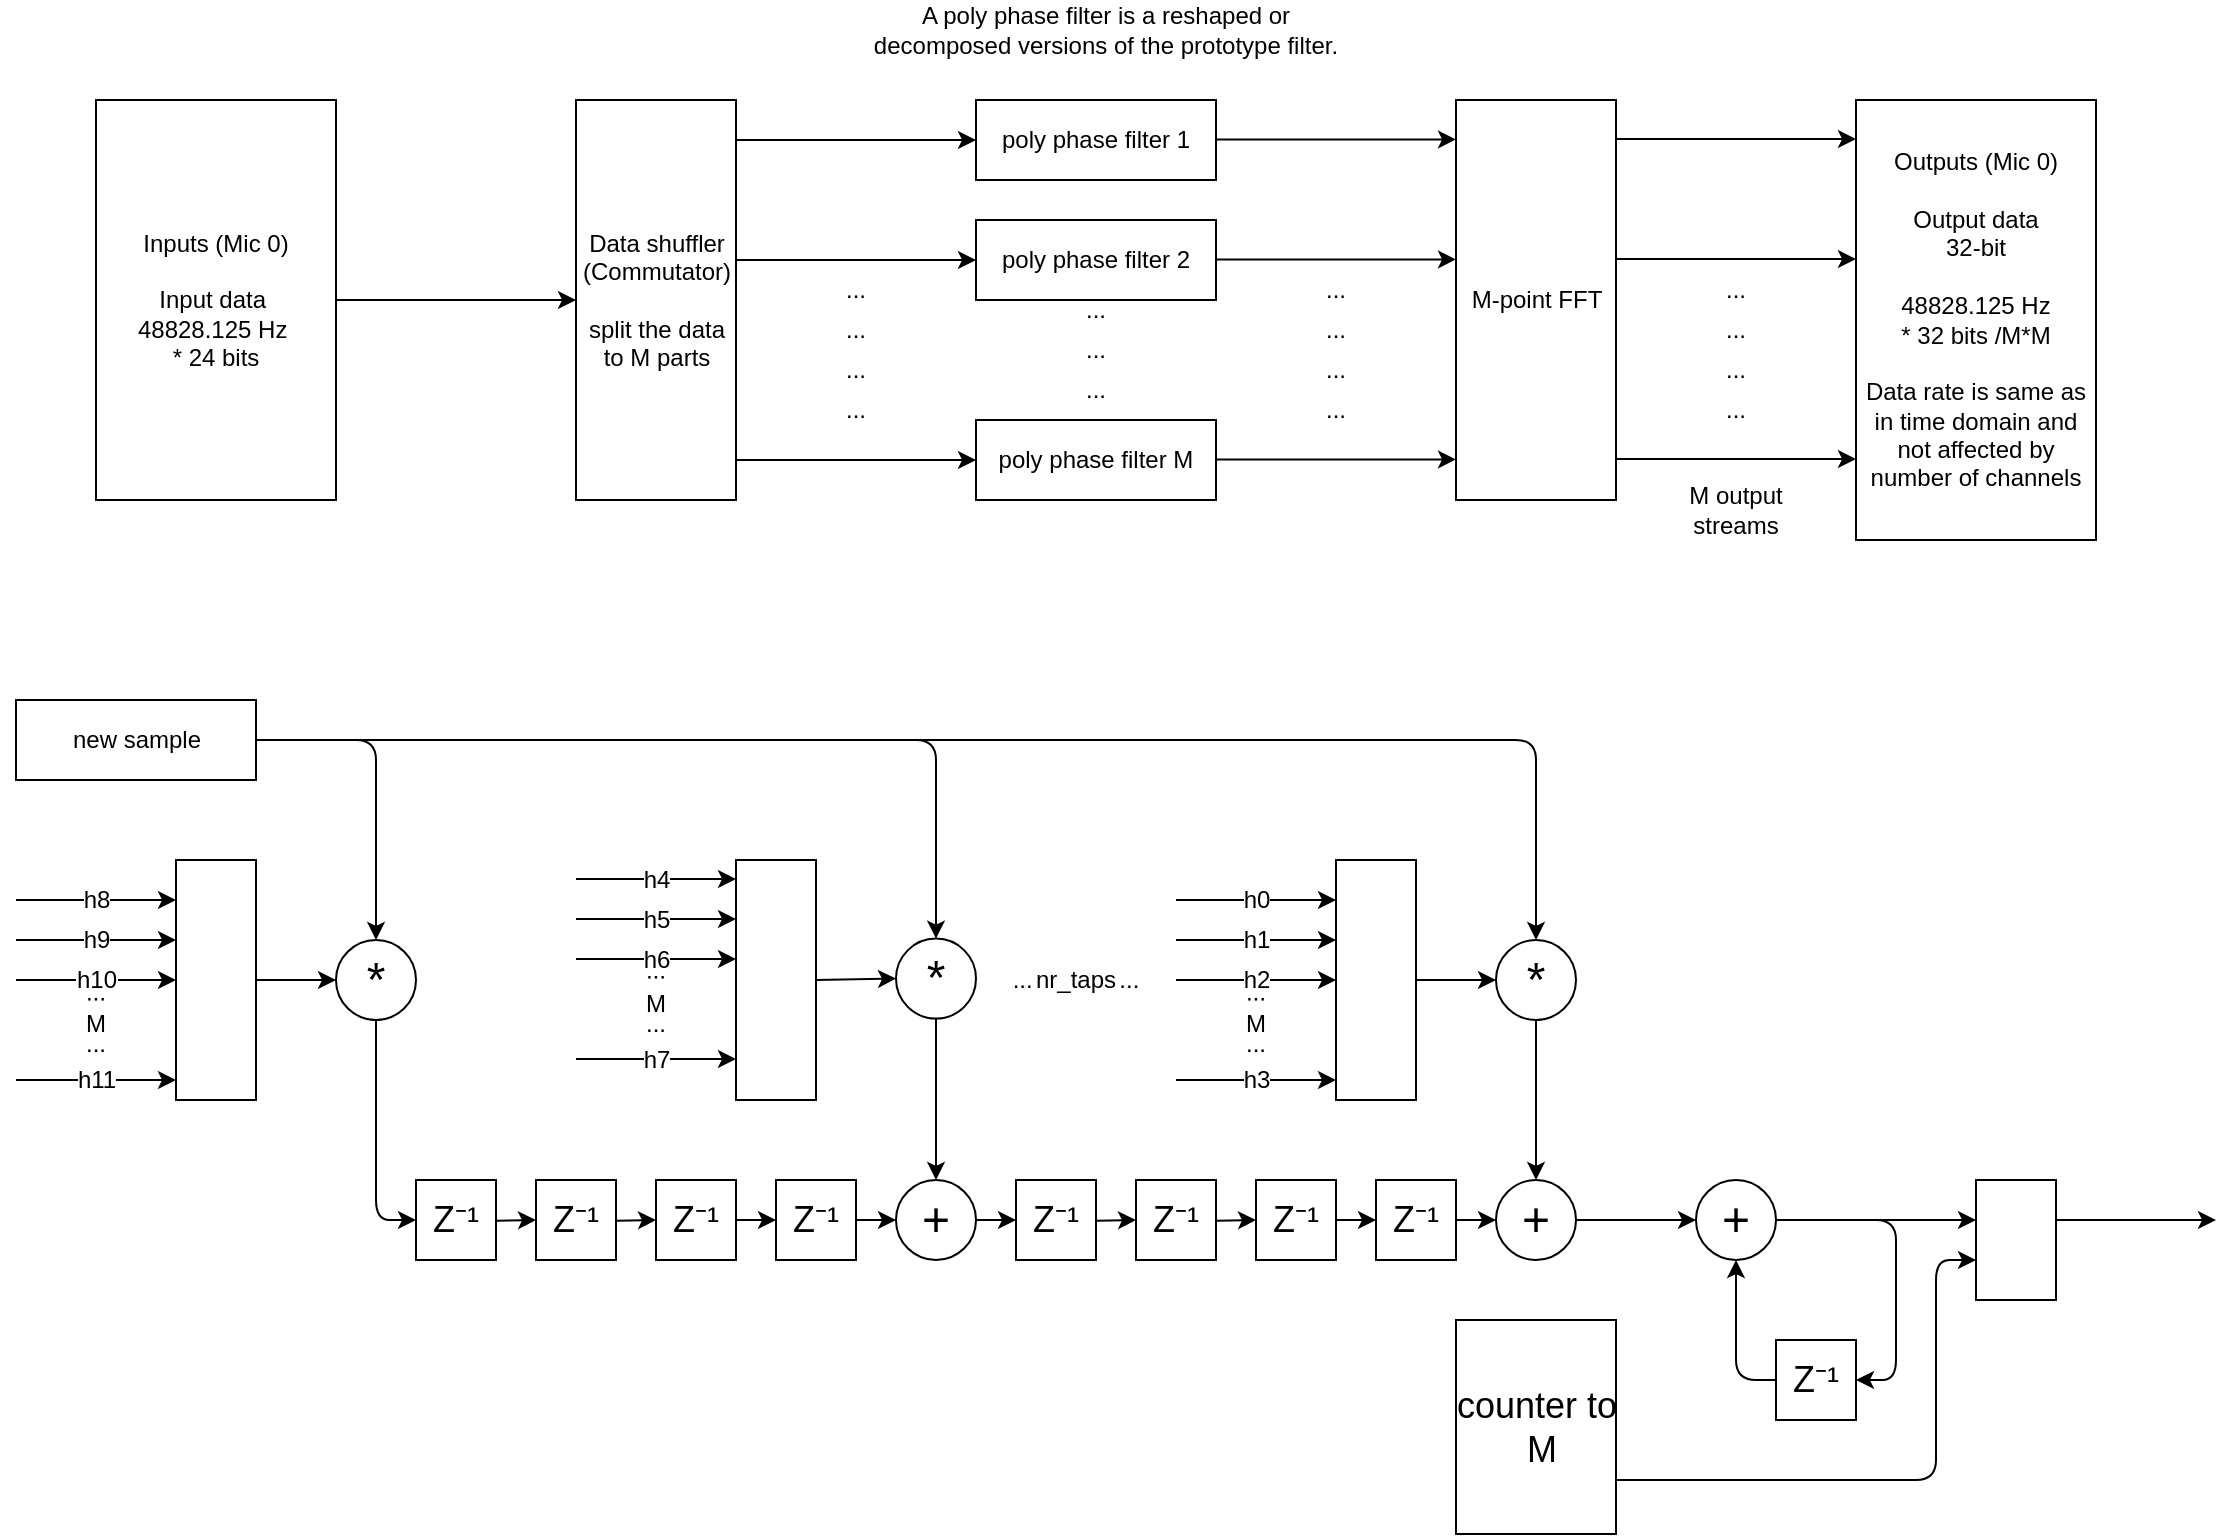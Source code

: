 <mxfile>
    <diagram id="3QlT6DwfzzuYh7fmRo1O" name="Page-1">
        <mxGraphModel dx="503" dy="421" grid="1" gridSize="10" guides="1" tooltips="1" connect="1" arrows="1" fold="1" page="1" pageScale="1" pageWidth="1169" pageHeight="827" math="0" shadow="0">
            <root>
                <mxCell id="0"/>
                <mxCell id="1" parent="0"/>
                <mxCell id="2" value="Inputs (Mic 0)&lt;br&gt;&lt;br&gt;&lt;span style=&quot;&quot;&gt;Input data&amp;nbsp;&lt;/span&gt;&lt;br style=&quot;&quot;&gt;&lt;span style=&quot;&quot;&gt;48828.125 Hz&amp;nbsp;&lt;br&gt;&lt;/span&gt;&lt;span style=&quot;&quot;&gt;* 24 bits&lt;/span&gt;" style="rounded=0;whiteSpace=wrap;html=1;" parent="1" vertex="1">
                    <mxGeometry x="80" y="100" width="120" height="200" as="geometry"/>
                </mxCell>
                <mxCell id="4" value="Data shuffler&lt;br&gt;(Commutator)&lt;br&gt;&lt;br&gt;split the data&lt;br&gt;to M parts" style="externalPins=0;recursiveResize=0;shadow=0;dashed=0;align=center;html=1;strokeWidth=1;shape=mxgraph.rtl.abstract.entity;container=1;collapsible=0;kind=sequential;drawPins=0;left=3;right=2;bottom=0;top=0;" parent="1" vertex="1">
                    <mxGeometry x="320" y="100" width="80" height="200" as="geometry"/>
                </mxCell>
                <mxCell id="6" value="" style="endArrow=classic;html=1;" parent="1" edge="1">
                    <mxGeometry width="50" height="50" relative="1" as="geometry">
                        <mxPoint x="200" y="200" as="sourcePoint"/>
                        <mxPoint x="320" y="200" as="targetPoint"/>
                    </mxGeometry>
                </mxCell>
                <mxCell id="8" value="" style="endArrow=classic;html=1;" parent="1" edge="1">
                    <mxGeometry width="50" height="50" relative="1" as="geometry">
                        <mxPoint x="400" y="120" as="sourcePoint"/>
                        <mxPoint x="520" y="120" as="targetPoint"/>
                    </mxGeometry>
                </mxCell>
                <mxCell id="9" value="" style="endArrow=classic;html=1;" parent="1" edge="1">
                    <mxGeometry width="50" height="50" relative="1" as="geometry">
                        <mxPoint x="400" y="180" as="sourcePoint"/>
                        <mxPoint x="520" y="180" as="targetPoint"/>
                    </mxGeometry>
                </mxCell>
                <mxCell id="10" value="" style="endArrow=classic;html=1;" parent="1" edge="1">
                    <mxGeometry width="50" height="50" relative="1" as="geometry">
                        <mxPoint x="400" y="280" as="sourcePoint"/>
                        <mxPoint x="520" y="280" as="targetPoint"/>
                    </mxGeometry>
                </mxCell>
                <mxCell id="12" value="..." style="text;html=1;strokeColor=none;fillColor=none;align=center;verticalAlign=middle;whiteSpace=wrap;rounded=0;" parent="1" vertex="1">
                    <mxGeometry x="430" y="200" width="60" height="30" as="geometry"/>
                </mxCell>
                <mxCell id="13" value="..." style="text;html=1;strokeColor=none;fillColor=none;align=center;verticalAlign=middle;whiteSpace=wrap;rounded=0;" parent="1" vertex="1">
                    <mxGeometry x="430" y="240" width="60" height="30" as="geometry"/>
                </mxCell>
                <mxCell id="14" value="..." style="text;html=1;strokeColor=none;fillColor=none;align=center;verticalAlign=middle;whiteSpace=wrap;rounded=0;" parent="1" vertex="1">
                    <mxGeometry x="430" y="180" width="60" height="30" as="geometry"/>
                </mxCell>
                <mxCell id="15" value="..." style="text;html=1;strokeColor=none;fillColor=none;align=center;verticalAlign=middle;whiteSpace=wrap;rounded=0;" parent="1" vertex="1">
                    <mxGeometry x="430" y="220" width="60" height="30" as="geometry"/>
                </mxCell>
                <mxCell id="17" value="poly phase filter 1" style="rounded=0;whiteSpace=wrap;html=1;" parent="1" vertex="1">
                    <mxGeometry x="520" y="100" width="120" height="40" as="geometry"/>
                </mxCell>
                <mxCell id="18" value="poly phase filter M" style="rounded=0;whiteSpace=wrap;html=1;" parent="1" vertex="1">
                    <mxGeometry x="520" y="260" width="120" height="40" as="geometry"/>
                </mxCell>
                <mxCell id="19" value="poly phase filter 2" style="rounded=0;whiteSpace=wrap;html=1;" parent="1" vertex="1">
                    <mxGeometry x="520" y="160" width="120" height="40" as="geometry"/>
                </mxCell>
                <mxCell id="20" value="..." style="text;html=1;strokeColor=none;fillColor=none;align=center;verticalAlign=middle;whiteSpace=wrap;rounded=0;" parent="1" vertex="1">
                    <mxGeometry x="550" y="210" width="60" height="30" as="geometry"/>
                </mxCell>
                <mxCell id="21" value="..." style="text;html=1;strokeColor=none;fillColor=none;align=center;verticalAlign=middle;whiteSpace=wrap;rounded=0;" parent="1" vertex="1">
                    <mxGeometry x="550" y="230" width="60" height="30" as="geometry"/>
                </mxCell>
                <mxCell id="22" value="..." style="text;html=1;strokeColor=none;fillColor=none;align=center;verticalAlign=middle;whiteSpace=wrap;rounded=0;" parent="1" vertex="1">
                    <mxGeometry x="550" y="190" width="60" height="30" as="geometry"/>
                </mxCell>
                <mxCell id="23" value="M-point FFT" style="externalPins=0;recursiveResize=0;shadow=0;dashed=0;align=center;html=1;strokeWidth=1;shape=mxgraph.rtl.abstract.entity;container=1;collapsible=0;kind=sequential;drawPins=0;left=3;right=2;bottom=0;top=0;" parent="1" vertex="1">
                    <mxGeometry x="760" y="100" width="80" height="200" as="geometry"/>
                </mxCell>
                <mxCell id="25" value="" style="endArrow=classic;html=1;" parent="1" edge="1">
                    <mxGeometry width="50" height="50" relative="1" as="geometry">
                        <mxPoint x="640" y="119.71" as="sourcePoint"/>
                        <mxPoint x="760" y="119.71" as="targetPoint"/>
                    </mxGeometry>
                </mxCell>
                <mxCell id="26" value="" style="endArrow=classic;html=1;" parent="1" edge="1">
                    <mxGeometry width="50" height="50" relative="1" as="geometry">
                        <mxPoint x="640" y="179.71" as="sourcePoint"/>
                        <mxPoint x="760" y="179.71" as="targetPoint"/>
                    </mxGeometry>
                </mxCell>
                <mxCell id="27" value="" style="endArrow=classic;html=1;" parent="1" edge="1">
                    <mxGeometry width="50" height="50" relative="1" as="geometry">
                        <mxPoint x="640" y="279.71" as="sourcePoint"/>
                        <mxPoint x="760" y="279.71" as="targetPoint"/>
                    </mxGeometry>
                </mxCell>
                <mxCell id="28" value="..." style="text;html=1;strokeColor=none;fillColor=none;align=center;verticalAlign=middle;whiteSpace=wrap;rounded=0;" parent="1" vertex="1">
                    <mxGeometry x="670" y="199.71" width="60" height="30" as="geometry"/>
                </mxCell>
                <mxCell id="29" value="..." style="text;html=1;strokeColor=none;fillColor=none;align=center;verticalAlign=middle;whiteSpace=wrap;rounded=0;" parent="1" vertex="1">
                    <mxGeometry x="670" y="239.71" width="60" height="30" as="geometry"/>
                </mxCell>
                <mxCell id="30" value="..." style="text;html=1;strokeColor=none;fillColor=none;align=center;verticalAlign=middle;whiteSpace=wrap;rounded=0;" parent="1" vertex="1">
                    <mxGeometry x="670" y="179.71" width="60" height="30" as="geometry"/>
                </mxCell>
                <mxCell id="31" value="..." style="text;html=1;strokeColor=none;fillColor=none;align=center;verticalAlign=middle;whiteSpace=wrap;rounded=0;" parent="1" vertex="1">
                    <mxGeometry x="670" y="219.71" width="60" height="30" as="geometry"/>
                </mxCell>
                <mxCell id="38" value="&lt;span class=&quot;citation-0 recitation&quot;&gt;&lt;/span&gt;A poly phase filter is a reshaped&lt;span style=&quot;&quot; class=&quot;citation-0 recitation&quot;&gt; or &lt;/span&gt;decomposed&lt;span style=&quot;&quot; class=&quot;citation-0 recitation citation-end-0&quot;&gt; versions of the prototype filter.&lt;/span&gt;" style="text;html=1;strokeColor=none;fillColor=none;align=center;verticalAlign=middle;whiteSpace=wrap;rounded=0;" parent="1" vertex="1">
                    <mxGeometry x="465" y="50" width="240" height="30" as="geometry"/>
                </mxCell>
                <mxCell id="39" value="" style="endArrow=classic;html=1;" parent="1" edge="1">
                    <mxGeometry width="50" height="50" relative="1" as="geometry">
                        <mxPoint x="840" y="119.55" as="sourcePoint"/>
                        <mxPoint x="960" y="119.55" as="targetPoint"/>
                    </mxGeometry>
                </mxCell>
                <mxCell id="40" value="" style="endArrow=classic;html=1;" parent="1" edge="1">
                    <mxGeometry width="50" height="50" relative="1" as="geometry">
                        <mxPoint x="840" y="179.55" as="sourcePoint"/>
                        <mxPoint x="960" y="179.55" as="targetPoint"/>
                    </mxGeometry>
                </mxCell>
                <mxCell id="41" value="" style="endArrow=classic;html=1;" parent="1" edge="1">
                    <mxGeometry width="50" height="50" relative="1" as="geometry">
                        <mxPoint x="840" y="279.55" as="sourcePoint"/>
                        <mxPoint x="960" y="279.55" as="targetPoint"/>
                    </mxGeometry>
                </mxCell>
                <mxCell id="42" value="..." style="text;html=1;strokeColor=none;fillColor=none;align=center;verticalAlign=middle;whiteSpace=wrap;rounded=0;" parent="1" vertex="1">
                    <mxGeometry x="870" y="199.55" width="60" height="30" as="geometry"/>
                </mxCell>
                <mxCell id="43" value="..." style="text;html=1;strokeColor=none;fillColor=none;align=center;verticalAlign=middle;whiteSpace=wrap;rounded=0;" parent="1" vertex="1">
                    <mxGeometry x="870" y="239.55" width="60" height="30" as="geometry"/>
                </mxCell>
                <mxCell id="44" value="..." style="text;html=1;strokeColor=none;fillColor=none;align=center;verticalAlign=middle;whiteSpace=wrap;rounded=0;" parent="1" vertex="1">
                    <mxGeometry x="870" y="179.55" width="60" height="30" as="geometry"/>
                </mxCell>
                <mxCell id="45" value="..." style="text;html=1;strokeColor=none;fillColor=none;align=center;verticalAlign=middle;whiteSpace=wrap;rounded=0;" parent="1" vertex="1">
                    <mxGeometry x="870" y="219.55" width="60" height="30" as="geometry"/>
                </mxCell>
                <mxCell id="46" value="M output streams" style="text;html=1;strokeColor=none;fillColor=none;align=center;verticalAlign=middle;whiteSpace=wrap;rounded=0;" parent="1" vertex="1">
                    <mxGeometry x="860" y="290" width="80" height="30" as="geometry"/>
                </mxCell>
                <mxCell id="48" value="Outputs (Mic 0)&lt;br&gt;&lt;br&gt;Output data&lt;br&gt;32-bit&lt;br&gt;&lt;br&gt;48828.125 Hz&lt;br&gt;* 32 bits /M*M&lt;br&gt;&lt;br&gt;Data rate is same as in time domain and not affected by number of channels" style="rounded=0;whiteSpace=wrap;html=1;" parent="1" vertex="1">
                    <mxGeometry x="960" y="100" width="120" height="220" as="geometry"/>
                </mxCell>
                <mxCell id="54" style="edgeStyle=none;html=1;exitX=0;exitY=0;exitDx=120;exitDy=20;exitPerimeter=0;entryX=0.5;entryY=0;entryDx=0;entryDy=0;" edge="1" parent="1" source="49" target="53">
                    <mxGeometry relative="1" as="geometry">
                        <Array as="points">
                            <mxPoint x="220" y="420"/>
                        </Array>
                    </mxGeometry>
                </mxCell>
                <mxCell id="139" style="edgeStyle=none;html=1;entryX=0.5;entryY=0;entryDx=0;entryDy=0;fontSize=12;" edge="1" parent="1" source="49" target="92">
                    <mxGeometry relative="1" as="geometry">
                        <Array as="points">
                            <mxPoint x="500" y="420"/>
                        </Array>
                    </mxGeometry>
                </mxCell>
                <mxCell id="140" style="edgeStyle=none;html=1;entryX=0.5;entryY=0;entryDx=0;entryDy=0;fontSize=12;" edge="1" parent="1" source="49" target="103">
                    <mxGeometry relative="1" as="geometry">
                        <Array as="points">
                            <mxPoint x="800" y="420"/>
                        </Array>
                    </mxGeometry>
                </mxCell>
                <mxCell id="49" value="new sample" style="externalPins=0;recursiveResize=0;shadow=0;dashed=0;align=center;html=1;strokeWidth=1;shape=mxgraph.rtl.abstract.entity;container=1;collapsible=0;kind=input;drawPins=0;left=0;right=1;bottom=0;top=0;" vertex="1" parent="1">
                    <mxGeometry x="40" y="400" width="120" height="40" as="geometry"/>
                </mxCell>
                <mxCell id="55" style="edgeStyle=none;html=1;exitX=0;exitY=0;exitDx=40;exitDy=60;exitPerimeter=0;entryX=0;entryY=0.5;entryDx=0;entryDy=0;" edge="1" parent="1" source="50" target="53">
                    <mxGeometry relative="1" as="geometry"/>
                </mxCell>
                <mxCell id="50" value="" style="externalPins=0;recursiveResize=0;shadow=0;dashed=0;align=center;html=1;strokeWidth=1;shape=mxgraph.rtl.abstract.entity;container=1;collapsible=0;kind=mux;drawPins=0;left=4;right=1;bottom=0;top=0;" vertex="1" parent="1">
                    <mxGeometry x="120" y="480" width="40" height="120" as="geometry"/>
                </mxCell>
                <mxCell id="148" style="edgeStyle=none;html=1;exitX=0.5;exitY=1;exitDx=0;exitDy=0;entryX=0;entryY=0.5;entryDx=0;entryDy=0;fontSize=18;" edge="1" parent="1" source="53" target="142">
                    <mxGeometry relative="1" as="geometry">
                        <Array as="points">
                            <mxPoint x="220" y="660"/>
                        </Array>
                    </mxGeometry>
                </mxCell>
                <mxCell id="53" value="&lt;font style=&quot;font-size: 24px;&quot;&gt;*&lt;/font&gt;" style="ellipse;whiteSpace=wrap;html=1;aspect=fixed;" vertex="1" parent="1">
                    <mxGeometry x="200" y="520" width="40" height="40" as="geometry"/>
                </mxCell>
                <mxCell id="57" value="h8" style="endArrow=classic;html=1;fontSize=12;" edge="1" parent="1">
                    <mxGeometry width="50" height="50" relative="1" as="geometry">
                        <mxPoint x="40" y="500" as="sourcePoint"/>
                        <mxPoint x="120" y="500" as="targetPoint"/>
                    </mxGeometry>
                </mxCell>
                <mxCell id="58" value="h9" style="endArrow=classic;html=1;fontSize=12;" edge="1" parent="1">
                    <mxGeometry width="50" height="50" relative="1" as="geometry">
                        <mxPoint x="40" y="520" as="sourcePoint"/>
                        <mxPoint x="120" y="520" as="targetPoint"/>
                    </mxGeometry>
                </mxCell>
                <mxCell id="70" value="&lt;font style=&quot;font-size: 12px;&quot;&gt;M&lt;/font&gt;" style="text;html=1;strokeColor=none;fillColor=none;align=center;verticalAlign=middle;whiteSpace=wrap;rounded=0;fontSize=18;" vertex="1" parent="1">
                    <mxGeometry x="50" y="550" width="60" height="20" as="geometry"/>
                </mxCell>
                <mxCell id="71" value="&lt;font style=&quot;font-size: 12px;&quot;&gt;...&lt;/font&gt;" style="text;html=1;strokeColor=none;fillColor=none;align=center;verticalAlign=middle;whiteSpace=wrap;rounded=0;fontSize=18;direction=west;rotation=180;" vertex="1" parent="1">
                    <mxGeometry x="50" y="550" width="60" height="10" as="geometry"/>
                </mxCell>
                <mxCell id="72" value="&lt;font style=&quot;font-size: 12px;&quot;&gt;...&lt;/font&gt;" style="text;html=1;strokeColor=none;fillColor=none;align=center;verticalAlign=middle;whiteSpace=wrap;rounded=0;fontSize=18;" vertex="1" parent="1">
                    <mxGeometry x="50" y="560" width="60" height="20" as="geometry"/>
                </mxCell>
                <mxCell id="87" value="h10" style="endArrow=classic;html=1;fontSize=12;" edge="1" parent="1">
                    <mxGeometry width="50" height="50" relative="1" as="geometry">
                        <mxPoint x="40" y="540" as="sourcePoint"/>
                        <mxPoint x="120" y="540" as="targetPoint"/>
                    </mxGeometry>
                </mxCell>
                <mxCell id="88" value="h11" style="endArrow=classic;html=1;fontSize=12;" edge="1" parent="1">
                    <mxGeometry width="50" height="50" relative="1" as="geometry">
                        <mxPoint x="40" y="590" as="sourcePoint"/>
                        <mxPoint x="120" y="590" as="targetPoint"/>
                    </mxGeometry>
                </mxCell>
                <mxCell id="90" style="edgeStyle=none;html=1;exitX=0;exitY=0;exitDx=40;exitDy=60;exitPerimeter=0;entryX=0;entryY=0.5;entryDx=0;entryDy=0;" edge="1" parent="1" source="91" target="92">
                    <mxGeometry relative="1" as="geometry"/>
                </mxCell>
                <mxCell id="91" value="" style="externalPins=0;recursiveResize=0;shadow=0;dashed=0;align=center;html=1;strokeWidth=1;shape=mxgraph.rtl.abstract.entity;container=1;collapsible=0;kind=mux;drawPins=0;left=4;right=1;bottom=0;top=0;" vertex="1" parent="1">
                    <mxGeometry x="400" y="480" width="40" height="120" as="geometry"/>
                </mxCell>
                <mxCell id="137" style="edgeStyle=none;html=1;entryX=0.5;entryY=0;entryDx=0;entryDy=0;fontSize=12;" edge="1" parent="1" source="92" target="123">
                    <mxGeometry relative="1" as="geometry"/>
                </mxCell>
                <mxCell id="92" value="&lt;font style=&quot;font-size: 24px;&quot;&gt;*&lt;/font&gt;" style="ellipse;whiteSpace=wrap;html=1;aspect=fixed;" vertex="1" parent="1">
                    <mxGeometry x="480" y="519.31" width="40" height="40" as="geometry"/>
                </mxCell>
                <mxCell id="93" value="h4" style="endArrow=classic;html=1;fontSize=12;" edge="1" parent="1">
                    <mxGeometry width="50" height="50" relative="1" as="geometry">
                        <mxPoint x="320" y="489.52" as="sourcePoint"/>
                        <mxPoint x="400" y="489.52" as="targetPoint"/>
                    </mxGeometry>
                </mxCell>
                <mxCell id="94" value="h5" style="endArrow=classic;html=1;fontSize=12;" edge="1" parent="1">
                    <mxGeometry width="50" height="50" relative="1" as="geometry">
                        <mxPoint x="320" y="509.52" as="sourcePoint"/>
                        <mxPoint x="400" y="509.52" as="targetPoint"/>
                    </mxGeometry>
                </mxCell>
                <mxCell id="95" value="&lt;font style=&quot;font-size: 12px;&quot;&gt;M&lt;/font&gt;" style="text;html=1;strokeColor=none;fillColor=none;align=center;verticalAlign=middle;whiteSpace=wrap;rounded=0;fontSize=18;" vertex="1" parent="1">
                    <mxGeometry x="330" y="539.52" width="60" height="20" as="geometry"/>
                </mxCell>
                <mxCell id="96" value="&lt;font style=&quot;font-size: 12px;&quot;&gt;...&lt;/font&gt;" style="text;html=1;strokeColor=none;fillColor=none;align=center;verticalAlign=middle;whiteSpace=wrap;rounded=0;fontSize=18;direction=west;rotation=180;" vertex="1" parent="1">
                    <mxGeometry x="330" y="539.52" width="60" height="10" as="geometry"/>
                </mxCell>
                <mxCell id="97" value="&lt;font style=&quot;font-size: 12px;&quot;&gt;...&lt;/font&gt;" style="text;html=1;strokeColor=none;fillColor=none;align=center;verticalAlign=middle;whiteSpace=wrap;rounded=0;fontSize=18;" vertex="1" parent="1">
                    <mxGeometry x="330" y="549.52" width="60" height="20" as="geometry"/>
                </mxCell>
                <mxCell id="98" value="h6" style="endArrow=classic;html=1;fontSize=12;" edge="1" parent="1">
                    <mxGeometry width="50" height="50" relative="1" as="geometry">
                        <mxPoint x="320" y="529.52" as="sourcePoint"/>
                        <mxPoint x="400" y="529.52" as="targetPoint"/>
                    </mxGeometry>
                </mxCell>
                <mxCell id="99" value="h7" style="endArrow=classic;html=1;fontSize=12;" edge="1" parent="1">
                    <mxGeometry width="50" height="50" relative="1" as="geometry">
                        <mxPoint x="320" y="579.52" as="sourcePoint"/>
                        <mxPoint x="400" y="579.52" as="targetPoint"/>
                    </mxGeometry>
                </mxCell>
                <mxCell id="101" style="edgeStyle=none;html=1;exitX=0;exitY=0;exitDx=40;exitDy=60;exitPerimeter=0;entryX=0;entryY=0.5;entryDx=0;entryDy=0;" edge="1" parent="1" source="102" target="103">
                    <mxGeometry relative="1" as="geometry"/>
                </mxCell>
                <mxCell id="102" value="" style="externalPins=0;recursiveResize=0;shadow=0;dashed=0;align=center;html=1;strokeWidth=1;shape=mxgraph.rtl.abstract.entity;container=1;collapsible=0;kind=mux;drawPins=0;left=4;right=1;bottom=0;top=0;" vertex="1" parent="1">
                    <mxGeometry x="700" y="480" width="40" height="120" as="geometry"/>
                </mxCell>
                <mxCell id="138" style="edgeStyle=none;html=1;entryX=0.5;entryY=0;entryDx=0;entryDy=0;fontSize=12;" edge="1" parent="1" source="103" target="153">
                    <mxGeometry relative="1" as="geometry">
                        <mxPoint x="820.0" y="640" as="targetPoint"/>
                    </mxGeometry>
                </mxCell>
                <mxCell id="103" value="&lt;font style=&quot;font-size: 24px;&quot;&gt;*&lt;/font&gt;" style="ellipse;whiteSpace=wrap;html=1;aspect=fixed;" vertex="1" parent="1">
                    <mxGeometry x="780" y="520" width="40" height="40" as="geometry"/>
                </mxCell>
                <mxCell id="104" value="h0" style="endArrow=classic;html=1;fontSize=12;" edge="1" parent="1">
                    <mxGeometry width="50" height="50" relative="1" as="geometry">
                        <mxPoint x="620" y="500" as="sourcePoint"/>
                        <mxPoint x="700" y="500" as="targetPoint"/>
                    </mxGeometry>
                </mxCell>
                <mxCell id="105" value="h1" style="endArrow=classic;html=1;fontSize=12;" edge="1" parent="1">
                    <mxGeometry width="50" height="50" relative="1" as="geometry">
                        <mxPoint x="620" y="520" as="sourcePoint"/>
                        <mxPoint x="700" y="520" as="targetPoint"/>
                    </mxGeometry>
                </mxCell>
                <mxCell id="106" value="&lt;font style=&quot;font-size: 12px;&quot;&gt;M&lt;/font&gt;" style="text;html=1;strokeColor=none;fillColor=none;align=center;verticalAlign=middle;whiteSpace=wrap;rounded=0;fontSize=18;" vertex="1" parent="1">
                    <mxGeometry x="630" y="550" width="60" height="20" as="geometry"/>
                </mxCell>
                <mxCell id="107" value="&lt;font style=&quot;font-size: 12px;&quot;&gt;...&lt;/font&gt;" style="text;html=1;strokeColor=none;fillColor=none;align=center;verticalAlign=middle;whiteSpace=wrap;rounded=0;fontSize=18;direction=west;rotation=180;" vertex="1" parent="1">
                    <mxGeometry x="630" y="550" width="60" height="10" as="geometry"/>
                </mxCell>
                <mxCell id="108" value="&lt;font style=&quot;font-size: 12px;&quot;&gt;...&lt;/font&gt;" style="text;html=1;strokeColor=none;fillColor=none;align=center;verticalAlign=middle;whiteSpace=wrap;rounded=0;fontSize=18;" vertex="1" parent="1">
                    <mxGeometry x="630" y="560" width="60" height="20" as="geometry"/>
                </mxCell>
                <mxCell id="109" value="h2" style="endArrow=classic;html=1;fontSize=12;" edge="1" parent="1">
                    <mxGeometry width="50" height="50" relative="1" as="geometry">
                        <mxPoint x="620" y="540" as="sourcePoint"/>
                        <mxPoint x="700" y="540" as="targetPoint"/>
                    </mxGeometry>
                </mxCell>
                <mxCell id="110" value="h3" style="endArrow=classic;html=1;fontSize=12;" edge="1" parent="1">
                    <mxGeometry width="50" height="50" relative="1" as="geometry">
                        <mxPoint x="620" y="590" as="sourcePoint"/>
                        <mxPoint x="700" y="590" as="targetPoint"/>
                    </mxGeometry>
                </mxCell>
                <mxCell id="120" style="edgeStyle=none;html=1;entryX=0;entryY=0;entryDx=0;entryDy=20;entryPerimeter=0;fontSize=12;" edge="1" parent="1">
                    <mxGeometry relative="1" as="geometry">
                        <mxPoint x="280.31" y="660.345" as="sourcePoint"/>
                        <mxPoint x="300" y="660" as="targetPoint"/>
                    </mxGeometry>
                </mxCell>
                <mxCell id="121" style="edgeStyle=none;html=1;entryX=0;entryY=0;entryDx=0;entryDy=20;entryPerimeter=0;fontSize=12;" edge="1" parent="1">
                    <mxGeometry relative="1" as="geometry">
                        <mxPoint x="340.31" y="660.345" as="sourcePoint"/>
                        <mxPoint x="360" y="660" as="targetPoint"/>
                    </mxGeometry>
                </mxCell>
                <mxCell id="160" style="edgeStyle=none;html=1;entryX=0;entryY=0.5;entryDx=0;entryDy=0;fontSize=18;" edge="1" parent="1" source="123" target="154">
                    <mxGeometry relative="1" as="geometry"/>
                </mxCell>
                <mxCell id="123" value="&lt;font style=&quot;font-size: 24px;&quot;&gt;+&lt;/font&gt;" style="ellipse;whiteSpace=wrap;html=1;aspect=fixed;" vertex="1" parent="1">
                    <mxGeometry x="480" y="640" width="40" height="40" as="geometry"/>
                </mxCell>
                <mxCell id="142" value="&lt;font style=&quot;font-size: 18px;&quot;&gt;Z⁻¹&lt;/font&gt;" style="whiteSpace=wrap;html=1;aspect=fixed;fontSize=12;" vertex="1" parent="1">
                    <mxGeometry x="240" y="640" width="40" height="40" as="geometry"/>
                </mxCell>
                <mxCell id="144" value="&lt;font style=&quot;font-size: 18px;&quot;&gt;Z⁻¹&lt;/font&gt;" style="whiteSpace=wrap;html=1;aspect=fixed;fontSize=12;" vertex="1" parent="1">
                    <mxGeometry x="300" y="640" width="40" height="40" as="geometry"/>
                </mxCell>
                <mxCell id="149" style="edgeStyle=none;html=1;entryX=0;entryY=0.5;entryDx=0;entryDy=0;fontSize=18;" edge="1" parent="1" source="145" target="146">
                    <mxGeometry relative="1" as="geometry"/>
                </mxCell>
                <mxCell id="145" value="&lt;font style=&quot;font-size: 18px;&quot;&gt;Z⁻¹&lt;/font&gt;" style="whiteSpace=wrap;html=1;aspect=fixed;fontSize=12;" vertex="1" parent="1">
                    <mxGeometry x="360" y="640" width="40" height="40" as="geometry"/>
                </mxCell>
                <mxCell id="150" style="edgeStyle=none;html=1;entryX=0;entryY=0.5;entryDx=0;entryDy=0;fontSize=18;" edge="1" parent="1" source="146" target="123">
                    <mxGeometry relative="1" as="geometry"/>
                </mxCell>
                <mxCell id="146" value="&lt;font style=&quot;font-size: 18px;&quot;&gt;Z⁻¹&lt;/font&gt;" style="whiteSpace=wrap;html=1;aspect=fixed;fontSize=12;" vertex="1" parent="1">
                    <mxGeometry x="420" y="640" width="40" height="40" as="geometry"/>
                </mxCell>
                <mxCell id="151" style="edgeStyle=none;html=1;entryX=0;entryY=0;entryDx=0;entryDy=20;entryPerimeter=0;fontSize=12;" edge="1" parent="1">
                    <mxGeometry relative="1" as="geometry">
                        <mxPoint x="580.31" y="660.345" as="sourcePoint"/>
                        <mxPoint x="600" y="660" as="targetPoint"/>
                    </mxGeometry>
                </mxCell>
                <mxCell id="152" style="edgeStyle=none;html=1;entryX=0;entryY=0;entryDx=0;entryDy=20;entryPerimeter=0;fontSize=12;" edge="1" parent="1">
                    <mxGeometry relative="1" as="geometry">
                        <mxPoint x="640.31" y="660.345" as="sourcePoint"/>
                        <mxPoint x="660" y="660" as="targetPoint"/>
                    </mxGeometry>
                </mxCell>
                <mxCell id="163" style="edgeStyle=none;html=1;entryX=0;entryY=0.5;entryDx=0;entryDy=0;fontSize=18;" edge="1" parent="1" source="153" target="162">
                    <mxGeometry relative="1" as="geometry"/>
                </mxCell>
                <mxCell id="153" value="&lt;font style=&quot;font-size: 24px;&quot;&gt;+&lt;/font&gt;" style="ellipse;whiteSpace=wrap;html=1;aspect=fixed;" vertex="1" parent="1">
                    <mxGeometry x="780" y="640" width="40" height="40" as="geometry"/>
                </mxCell>
                <mxCell id="154" value="&lt;font style=&quot;font-size: 18px;&quot;&gt;Z⁻¹&lt;/font&gt;" style="whiteSpace=wrap;html=1;aspect=fixed;fontSize=12;" vertex="1" parent="1">
                    <mxGeometry x="540" y="640" width="40" height="40" as="geometry"/>
                </mxCell>
                <mxCell id="155" value="&lt;font style=&quot;font-size: 18px;&quot;&gt;Z⁻¹&lt;/font&gt;" style="whiteSpace=wrap;html=1;aspect=fixed;fontSize=12;" vertex="1" parent="1">
                    <mxGeometry x="600" y="640" width="40" height="40" as="geometry"/>
                </mxCell>
                <mxCell id="156" style="edgeStyle=none;html=1;entryX=0;entryY=0.5;entryDx=0;entryDy=0;fontSize=18;" edge="1" parent="1" source="157" target="159">
                    <mxGeometry relative="1" as="geometry"/>
                </mxCell>
                <mxCell id="157" value="&lt;font style=&quot;font-size: 18px;&quot;&gt;Z⁻¹&lt;/font&gt;" style="whiteSpace=wrap;html=1;aspect=fixed;fontSize=12;" vertex="1" parent="1">
                    <mxGeometry x="660" y="640" width="40" height="40" as="geometry"/>
                </mxCell>
                <mxCell id="158" style="edgeStyle=none;html=1;entryX=0;entryY=0.5;entryDx=0;entryDy=0;fontSize=18;" edge="1" parent="1" source="159" target="153">
                    <mxGeometry relative="1" as="geometry"/>
                </mxCell>
                <mxCell id="159" value="&lt;font style=&quot;font-size: 18px;&quot;&gt;Z⁻¹&lt;/font&gt;" style="whiteSpace=wrap;html=1;aspect=fixed;fontSize=12;" vertex="1" parent="1">
                    <mxGeometry x="720" y="640" width="40" height="40" as="geometry"/>
                </mxCell>
                <mxCell id="165" style="edgeStyle=none;html=1;fontSize=18;entryX=0.5;entryY=1;entryDx=0;entryDy=0;" edge="1" parent="1" source="161" target="162">
                    <mxGeometry relative="1" as="geometry">
                        <mxPoint x="840" y="740" as="targetPoint"/>
                        <Array as="points">
                            <mxPoint x="900" y="740"/>
                        </Array>
                    </mxGeometry>
                </mxCell>
                <mxCell id="161" value="&lt;font style=&quot;font-size: 18px;&quot;&gt;Z⁻¹&lt;/font&gt;" style="whiteSpace=wrap;html=1;aspect=fixed;fontSize=12;" vertex="1" parent="1">
                    <mxGeometry x="920" y="720" width="40" height="40" as="geometry"/>
                </mxCell>
                <mxCell id="164" style="edgeStyle=none;html=1;entryX=1;entryY=0.5;entryDx=0;entryDy=0;fontSize=18;" edge="1" parent="1" source="162" target="161">
                    <mxGeometry relative="1" as="geometry">
                        <Array as="points">
                            <mxPoint x="980" y="660"/>
                            <mxPoint x="980" y="740"/>
                        </Array>
                    </mxGeometry>
                </mxCell>
                <mxCell id="167" style="edgeStyle=none;html=1;entryX=0;entryY=0;entryDx=0;entryDy=20;entryPerimeter=0;fontSize=18;" edge="1" parent="1" source="162" target="166">
                    <mxGeometry relative="1" as="geometry"/>
                </mxCell>
                <mxCell id="162" value="&lt;font style=&quot;font-size: 24px;&quot;&gt;+&lt;/font&gt;" style="ellipse;whiteSpace=wrap;html=1;aspect=fixed;" vertex="1" parent="1">
                    <mxGeometry x="880" y="640" width="40" height="40" as="geometry"/>
                </mxCell>
                <mxCell id="166" value="" style="externalPins=0;recursiveResize=0;shadow=0;dashed=0;align=center;html=1;strokeWidth=1;shape=mxgraph.rtl.abstract.entity;left=,:clk;right=,:np;top=0;bottom=0;drawPins=0;snapToPoint=1;resizable=0;editable=1;fontSize=18;" vertex="1" parent="1">
                    <mxGeometry x="1020" y="640" width="40" height="60" as="geometry"/>
                </mxCell>
                <mxCell id="169" style="edgeStyle=none;html=1;exitX=0;exitY=0;exitDx=80;exitDy=80;exitPerimeter=0;entryX=0;entryY=0;entryDx=0;entryDy=40;entryPerimeter=0;fontSize=18;" edge="1" parent="1" source="168" target="166">
                    <mxGeometry relative="1" as="geometry">
                        <Array as="points">
                            <mxPoint x="1000" y="790"/>
                            <mxPoint x="1000" y="680"/>
                        </Array>
                    </mxGeometry>
                </mxCell>
                <mxCell id="168" value="counter to&lt;br&gt;&amp;nbsp;M" style="externalPins=0;recursiveResize=0;shadow=0;dashed=0;align=center;html=1;strokeWidth=1;shape=mxgraph.rtl.abstract.entity;container=1;collapsible=0;kind=sequential;drawPins=0;left=3;right=2;bottom=0;top=0;fontSize=18;" vertex="1" parent="1">
                    <mxGeometry x="760" y="710" width="80" height="107" as="geometry"/>
                </mxCell>
                <mxCell id="170" value="&lt;span style=&quot;font-size: 12px;&quot;&gt;nr_taps&lt;/span&gt;" style="text;html=1;strokeColor=none;fillColor=none;align=center;verticalAlign=middle;whiteSpace=wrap;rounded=0;fontSize=18;" vertex="1" parent="1">
                    <mxGeometry x="540" y="527.56" width="60" height="20" as="geometry"/>
                </mxCell>
                <mxCell id="173" value="&lt;font style=&quot;font-size: 12px;&quot;&gt;...&amp;nbsp;&amp;nbsp;&lt;/font&gt;" style="text;html=1;strokeColor=none;fillColor=none;align=center;verticalAlign=middle;whiteSpace=wrap;rounded=0;fontSize=18;direction=west;rotation=0;" vertex="1" parent="1">
                    <mxGeometry x="570" y="529.65" width="60" height="15.82" as="geometry"/>
                </mxCell>
                <mxCell id="174" value="&lt;font style=&quot;font-size: 12px;&quot;&gt;...&amp;nbsp; &amp;nbsp;&amp;nbsp;&lt;/font&gt;" style="text;html=1;strokeColor=none;fillColor=none;align=center;verticalAlign=middle;whiteSpace=wrap;rounded=0;fontSize=18;direction=west;rotation=0;" vertex="1" parent="1">
                    <mxGeometry x="520" y="529.65" width="60" height="15.82" as="geometry"/>
                </mxCell>
                <mxCell id="175" value="" style="endArrow=classic;html=1;fontSize=18;" edge="1" parent="1">
                    <mxGeometry width="50" height="50" relative="1" as="geometry">
                        <mxPoint x="1060" y="660" as="sourcePoint"/>
                        <mxPoint x="1140" y="660" as="targetPoint"/>
                    </mxGeometry>
                </mxCell>
            </root>
        </mxGraphModel>
    </diagram>
</mxfile>